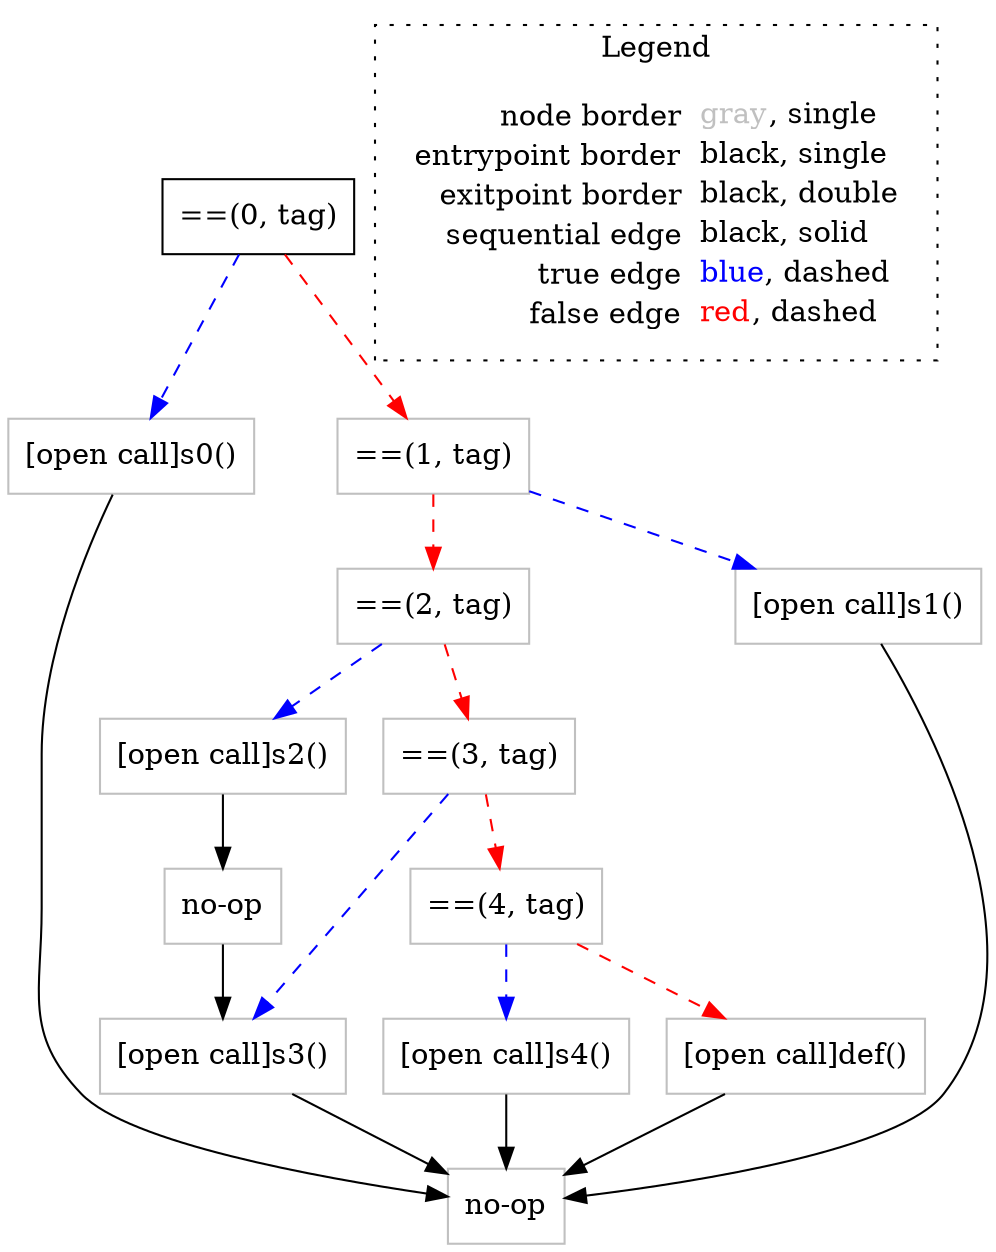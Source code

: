 digraph {
	"node0" [shape="rect",color="black",label=<==(0, tag)>];
	"node1" [shape="rect",color="gray",label=<==(3, tag)>];
	"node2" [shape="rect",color="gray",label=<[open call]s1()>];
	"node3" [shape="rect",color="gray",label=<[open call]s0()>];
	"node4" [shape="rect",color="gray",label=<[open call]s3()>];
	"node5" [shape="rect",color="gray",label=<[open call]s2()>];
	"node6" [shape="rect",color="gray",label=<==(2, tag)>];
	"node7" [shape="rect",color="gray",label=<==(4, tag)>];
	"node8" [shape="rect",color="gray",label=<==(1, tag)>];
	"node9" [shape="rect",color="gray",label=<no-op>];
	"node10" [shape="rect",color="gray",label=<no-op>];
	"node11" [shape="rect",color="gray",label=<[open call]s4()>];
	"node12" [shape="rect",color="gray",label=<[open call]def()>];
	"node0" -> "node3" [color="blue",style="dashed"];
	"node0" -> "node8" [color="red",style="dashed"];
	"node1" -> "node4" [color="blue",style="dashed"];
	"node1" -> "node7" [color="red",style="dashed"];
	"node2" -> "node10" [color="black"];
	"node3" -> "node10" [color="black"];
	"node4" -> "node10" [color="black"];
	"node5" -> "node9" [color="black"];
	"node6" -> "node1" [color="red",style="dashed"];
	"node6" -> "node5" [color="blue",style="dashed"];
	"node7" -> "node11" [color="blue",style="dashed"];
	"node7" -> "node12" [color="red",style="dashed"];
	"node8" -> "node2" [color="blue",style="dashed"];
	"node8" -> "node6" [color="red",style="dashed"];
	"node9" -> "node4" [color="black"];
	"node11" -> "node10" [color="black"];
	"node12" -> "node10" [color="black"];
subgraph cluster_legend {
	label="Legend";
	style=dotted;
	node [shape=plaintext];
	"legend" [label=<<table border="0" cellpadding="2" cellspacing="0" cellborder="0"><tr><td align="right">node border&nbsp;</td><td align="left"><font color="gray">gray</font>, single</td></tr><tr><td align="right">entrypoint border&nbsp;</td><td align="left"><font color="black">black</font>, single</td></tr><tr><td align="right">exitpoint border&nbsp;</td><td align="left"><font color="black">black</font>, double</td></tr><tr><td align="right">sequential edge&nbsp;</td><td align="left"><font color="black">black</font>, solid</td></tr><tr><td align="right">true edge&nbsp;</td><td align="left"><font color="blue">blue</font>, dashed</td></tr><tr><td align="right">false edge&nbsp;</td><td align="left"><font color="red">red</font>, dashed</td></tr></table>>];
}

}

